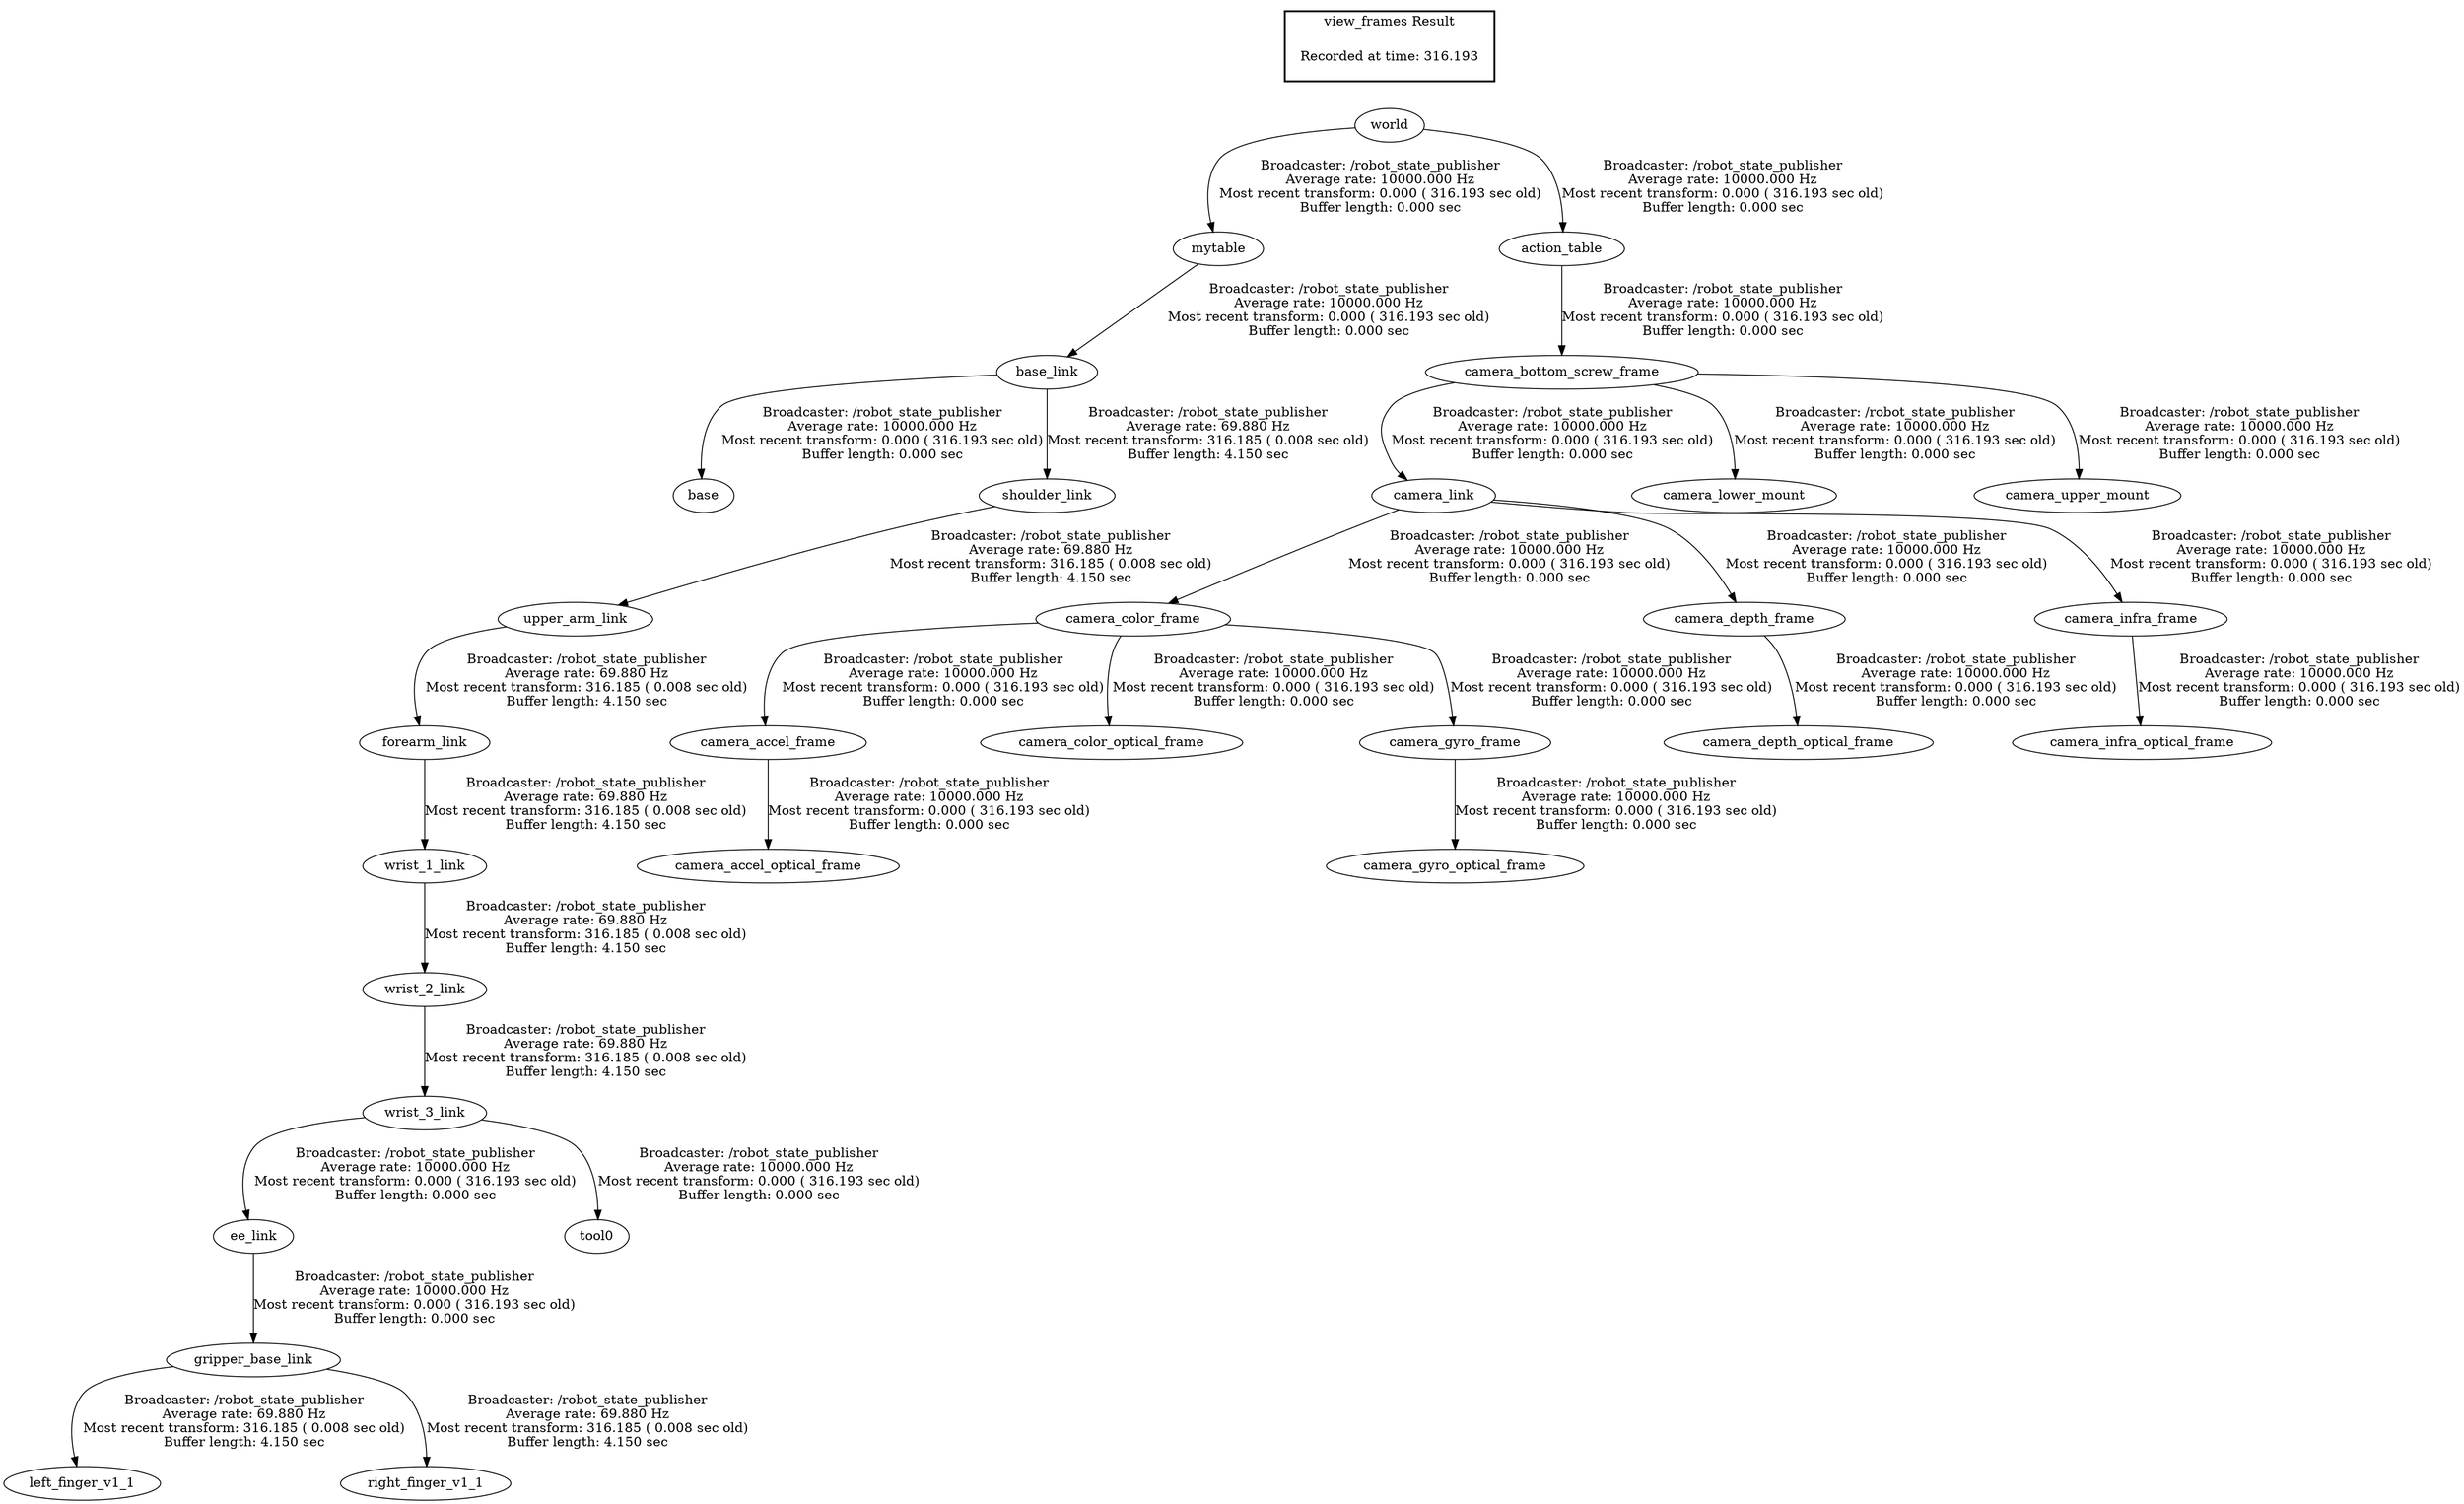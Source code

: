digraph G {
"base_link" -> "base"[label="Broadcaster: /robot_state_publisher\nAverage rate: 10000.000 Hz\nMost recent transform: 0.000 ( 316.193 sec old)\nBuffer length: 0.000 sec\n"];
"mytable" -> "base_link"[label="Broadcaster: /robot_state_publisher\nAverage rate: 10000.000 Hz\nMost recent transform: 0.000 ( 316.193 sec old)\nBuffer length: 0.000 sec\n"];
"camera_color_frame" -> "camera_accel_frame"[label="Broadcaster: /robot_state_publisher\nAverage rate: 10000.000 Hz\nMost recent transform: 0.000 ( 316.193 sec old)\nBuffer length: 0.000 sec\n"];
"camera_link" -> "camera_color_frame"[label="Broadcaster: /robot_state_publisher\nAverage rate: 10000.000 Hz\nMost recent transform: 0.000 ( 316.193 sec old)\nBuffer length: 0.000 sec\n"];
"camera_accel_frame" -> "camera_accel_optical_frame"[label="Broadcaster: /robot_state_publisher\nAverage rate: 10000.000 Hz\nMost recent transform: 0.000 ( 316.193 sec old)\nBuffer length: 0.000 sec\n"];
"camera_bottom_screw_frame" -> "camera_link"[label="Broadcaster: /robot_state_publisher\nAverage rate: 10000.000 Hz\nMost recent transform: 0.000 ( 316.193 sec old)\nBuffer length: 0.000 sec\n"];
"camera_color_frame" -> "camera_color_optical_frame"[label="Broadcaster: /robot_state_publisher\nAverage rate: 10000.000 Hz\nMost recent transform: 0.000 ( 316.193 sec old)\nBuffer length: 0.000 sec\n"];
"camera_link" -> "camera_depth_frame"[label="Broadcaster: /robot_state_publisher\nAverage rate: 10000.000 Hz\nMost recent transform: 0.000 ( 316.193 sec old)\nBuffer length: 0.000 sec\n"];
"camera_depth_frame" -> "camera_depth_optical_frame"[label="Broadcaster: /robot_state_publisher\nAverage rate: 10000.000 Hz\nMost recent transform: 0.000 ( 316.193 sec old)\nBuffer length: 0.000 sec\n"];
"camera_color_frame" -> "camera_gyro_frame"[label="Broadcaster: /robot_state_publisher\nAverage rate: 10000.000 Hz\nMost recent transform: 0.000 ( 316.193 sec old)\nBuffer length: 0.000 sec\n"];
"camera_gyro_frame" -> "camera_gyro_optical_frame"[label="Broadcaster: /robot_state_publisher\nAverage rate: 10000.000 Hz\nMost recent transform: 0.000 ( 316.193 sec old)\nBuffer length: 0.000 sec\n"];
"camera_link" -> "camera_infra_frame"[label="Broadcaster: /robot_state_publisher\nAverage rate: 10000.000 Hz\nMost recent transform: 0.000 ( 316.193 sec old)\nBuffer length: 0.000 sec\n"];
"camera_infra_frame" -> "camera_infra_optical_frame"[label="Broadcaster: /robot_state_publisher\nAverage rate: 10000.000 Hz\nMost recent transform: 0.000 ( 316.193 sec old)\nBuffer length: 0.000 sec\n"];
"action_table" -> "camera_bottom_screw_frame"[label="Broadcaster: /robot_state_publisher\nAverage rate: 10000.000 Hz\nMost recent transform: 0.000 ( 316.193 sec old)\nBuffer length: 0.000 sec\n"];
"world" -> "action_table"[label="Broadcaster: /robot_state_publisher\nAverage rate: 10000.000 Hz\nMost recent transform: 0.000 ( 316.193 sec old)\nBuffer length: 0.000 sec\n"];
"camera_bottom_screw_frame" -> "camera_lower_mount"[label="Broadcaster: /robot_state_publisher\nAverage rate: 10000.000 Hz\nMost recent transform: 0.000 ( 316.193 sec old)\nBuffer length: 0.000 sec\n"];
"camera_bottom_screw_frame" -> "camera_upper_mount"[label="Broadcaster: /robot_state_publisher\nAverage rate: 10000.000 Hz\nMost recent transform: 0.000 ( 316.193 sec old)\nBuffer length: 0.000 sec\n"];
"wrist_3_link" -> "ee_link"[label="Broadcaster: /robot_state_publisher\nAverage rate: 10000.000 Hz\nMost recent transform: 0.000 ( 316.193 sec old)\nBuffer length: 0.000 sec\n"];
"wrist_2_link" -> "wrist_3_link"[label="Broadcaster: /robot_state_publisher\nAverage rate: 69.880 Hz\nMost recent transform: 316.185 ( 0.008 sec old)\nBuffer length: 4.150 sec\n"];
"ee_link" -> "gripper_base_link"[label="Broadcaster: /robot_state_publisher\nAverage rate: 10000.000 Hz\nMost recent transform: 0.000 ( 316.193 sec old)\nBuffer length: 0.000 sec\n"];
"world" -> "mytable"[label="Broadcaster: /robot_state_publisher\nAverage rate: 10000.000 Hz\nMost recent transform: 0.000 ( 316.193 sec old)\nBuffer length: 0.000 sec\n"];
"wrist_3_link" -> "tool0"[label="Broadcaster: /robot_state_publisher\nAverage rate: 10000.000 Hz\nMost recent transform: 0.000 ( 316.193 sec old)\nBuffer length: 0.000 sec\n"];
"upper_arm_link" -> "forearm_link"[label="Broadcaster: /robot_state_publisher\nAverage rate: 69.880 Hz\nMost recent transform: 316.185 ( 0.008 sec old)\nBuffer length: 4.150 sec\n"];
"shoulder_link" -> "upper_arm_link"[label="Broadcaster: /robot_state_publisher\nAverage rate: 69.880 Hz\nMost recent transform: 316.185 ( 0.008 sec old)\nBuffer length: 4.150 sec\n"];
"gripper_base_link" -> "left_finger_v1_1"[label="Broadcaster: /robot_state_publisher\nAverage rate: 69.880 Hz\nMost recent transform: 316.185 ( 0.008 sec old)\nBuffer length: 4.150 sec\n"];
"gripper_base_link" -> "right_finger_v1_1"[label="Broadcaster: /robot_state_publisher\nAverage rate: 69.880 Hz\nMost recent transform: 316.185 ( 0.008 sec old)\nBuffer length: 4.150 sec\n"];
"base_link" -> "shoulder_link"[label="Broadcaster: /robot_state_publisher\nAverage rate: 69.880 Hz\nMost recent transform: 316.185 ( 0.008 sec old)\nBuffer length: 4.150 sec\n"];
"forearm_link" -> "wrist_1_link"[label="Broadcaster: /robot_state_publisher\nAverage rate: 69.880 Hz\nMost recent transform: 316.185 ( 0.008 sec old)\nBuffer length: 4.150 sec\n"];
"wrist_1_link" -> "wrist_2_link"[label="Broadcaster: /robot_state_publisher\nAverage rate: 69.880 Hz\nMost recent transform: 316.185 ( 0.008 sec old)\nBuffer length: 4.150 sec\n"];
edge [style=invis];
 subgraph cluster_legend { style=bold; color=black; label ="view_frames Result";
"Recorded at time: 316.193"[ shape=plaintext ] ;
 }->"world";
}